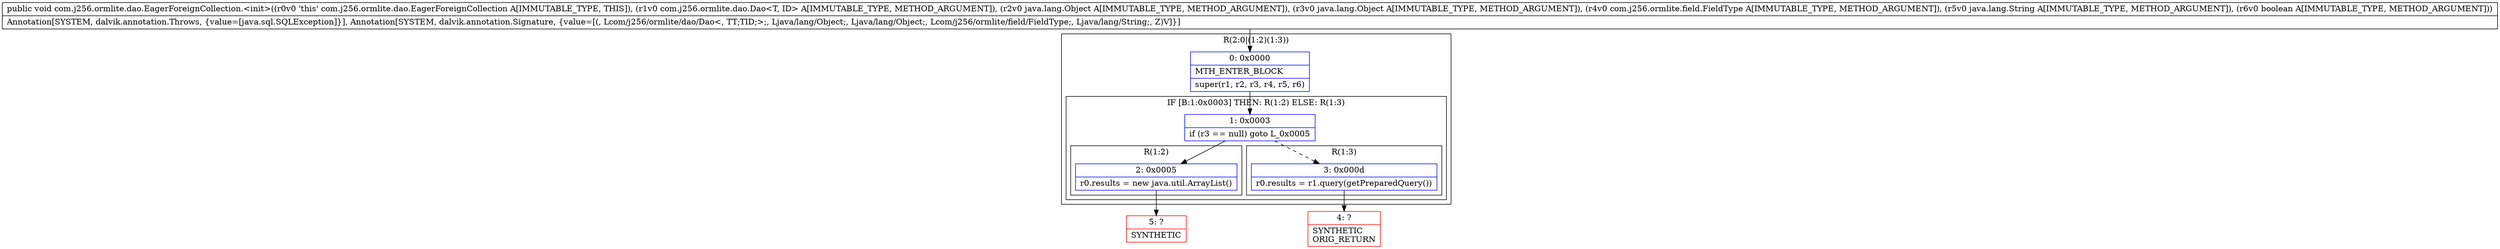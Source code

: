 digraph "CFG forcom.j256.ormlite.dao.EagerForeignCollection.\<init\>(Lcom\/j256\/ormlite\/dao\/Dao;Ljava\/lang\/Object;Ljava\/lang\/Object;Lcom\/j256\/ormlite\/field\/FieldType;Ljava\/lang\/String;Z)V" {
subgraph cluster_Region_1753906909 {
label = "R(2:0|(1:2)(1:3))";
node [shape=record,color=blue];
Node_0 [shape=record,label="{0\:\ 0x0000|MTH_ENTER_BLOCK\l|super(r1, r2, r3, r4, r5, r6)\l}"];
subgraph cluster_IfRegion_981617642 {
label = "IF [B:1:0x0003] THEN: R(1:2) ELSE: R(1:3)";
node [shape=record,color=blue];
Node_1 [shape=record,label="{1\:\ 0x0003|if (r3 == null) goto L_0x0005\l}"];
subgraph cluster_Region_323726114 {
label = "R(1:2)";
node [shape=record,color=blue];
Node_2 [shape=record,label="{2\:\ 0x0005|r0.results = new java.util.ArrayList()\l}"];
}
subgraph cluster_Region_1226300782 {
label = "R(1:3)";
node [shape=record,color=blue];
Node_3 [shape=record,label="{3\:\ 0x000d|r0.results = r1.query(getPreparedQuery())\l}"];
}
}
}
Node_4 [shape=record,color=red,label="{4\:\ ?|SYNTHETIC\lORIG_RETURN\l}"];
Node_5 [shape=record,color=red,label="{5\:\ ?|SYNTHETIC\l}"];
MethodNode[shape=record,label="{public void com.j256.ormlite.dao.EagerForeignCollection.\<init\>((r0v0 'this' com.j256.ormlite.dao.EagerForeignCollection A[IMMUTABLE_TYPE, THIS]), (r1v0 com.j256.ormlite.dao.Dao\<T, ID\> A[IMMUTABLE_TYPE, METHOD_ARGUMENT]), (r2v0 java.lang.Object A[IMMUTABLE_TYPE, METHOD_ARGUMENT]), (r3v0 java.lang.Object A[IMMUTABLE_TYPE, METHOD_ARGUMENT]), (r4v0 com.j256.ormlite.field.FieldType A[IMMUTABLE_TYPE, METHOD_ARGUMENT]), (r5v0 java.lang.String A[IMMUTABLE_TYPE, METHOD_ARGUMENT]), (r6v0 boolean A[IMMUTABLE_TYPE, METHOD_ARGUMENT]))  | Annotation[SYSTEM, dalvik.annotation.Throws, \{value=[java.sql.SQLException]\}], Annotation[SYSTEM, dalvik.annotation.Signature, \{value=[(, Lcom\/j256\/ormlite\/dao\/Dao\<, TT;TID;\>;, Ljava\/lang\/Object;, Ljava\/lang\/Object;, Lcom\/j256\/ormlite\/field\/FieldType;, Ljava\/lang\/String;, Z)V]\}]\l}"];
MethodNode -> Node_0;
Node_0 -> Node_1;
Node_1 -> Node_2;
Node_1 -> Node_3[style=dashed];
Node_2 -> Node_5;
Node_3 -> Node_4;
}

